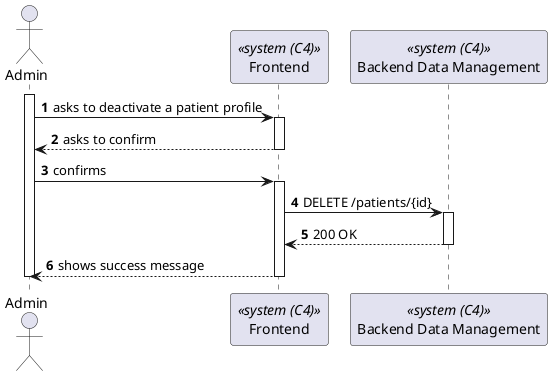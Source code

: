 @startuml process-view
autonumber

actor "Admin" as Admin
participant Frontend as "Frontend" <<system (C4)>>
participant BackendDataManagement as "Backend Data Management" <<system (C4)>>

activate Admin
    Admin -> Frontend : asks to deactivate a patient profile
    activate Frontend
        Frontend --> Admin : asks to confirm
    deactivate Frontend
    Admin -> Frontend : confirms
    activate Frontend
        Frontend-> BackendDataManagement : DELETE /patients/{id}
        activate BackendDataManagement
            Frontend <-- BackendDataManagement : 200 OK
        deactivate BackendDataManagement
    Frontend --> Admin : shows success message
    deactivate Frontend
deactivate Admin

@enduml